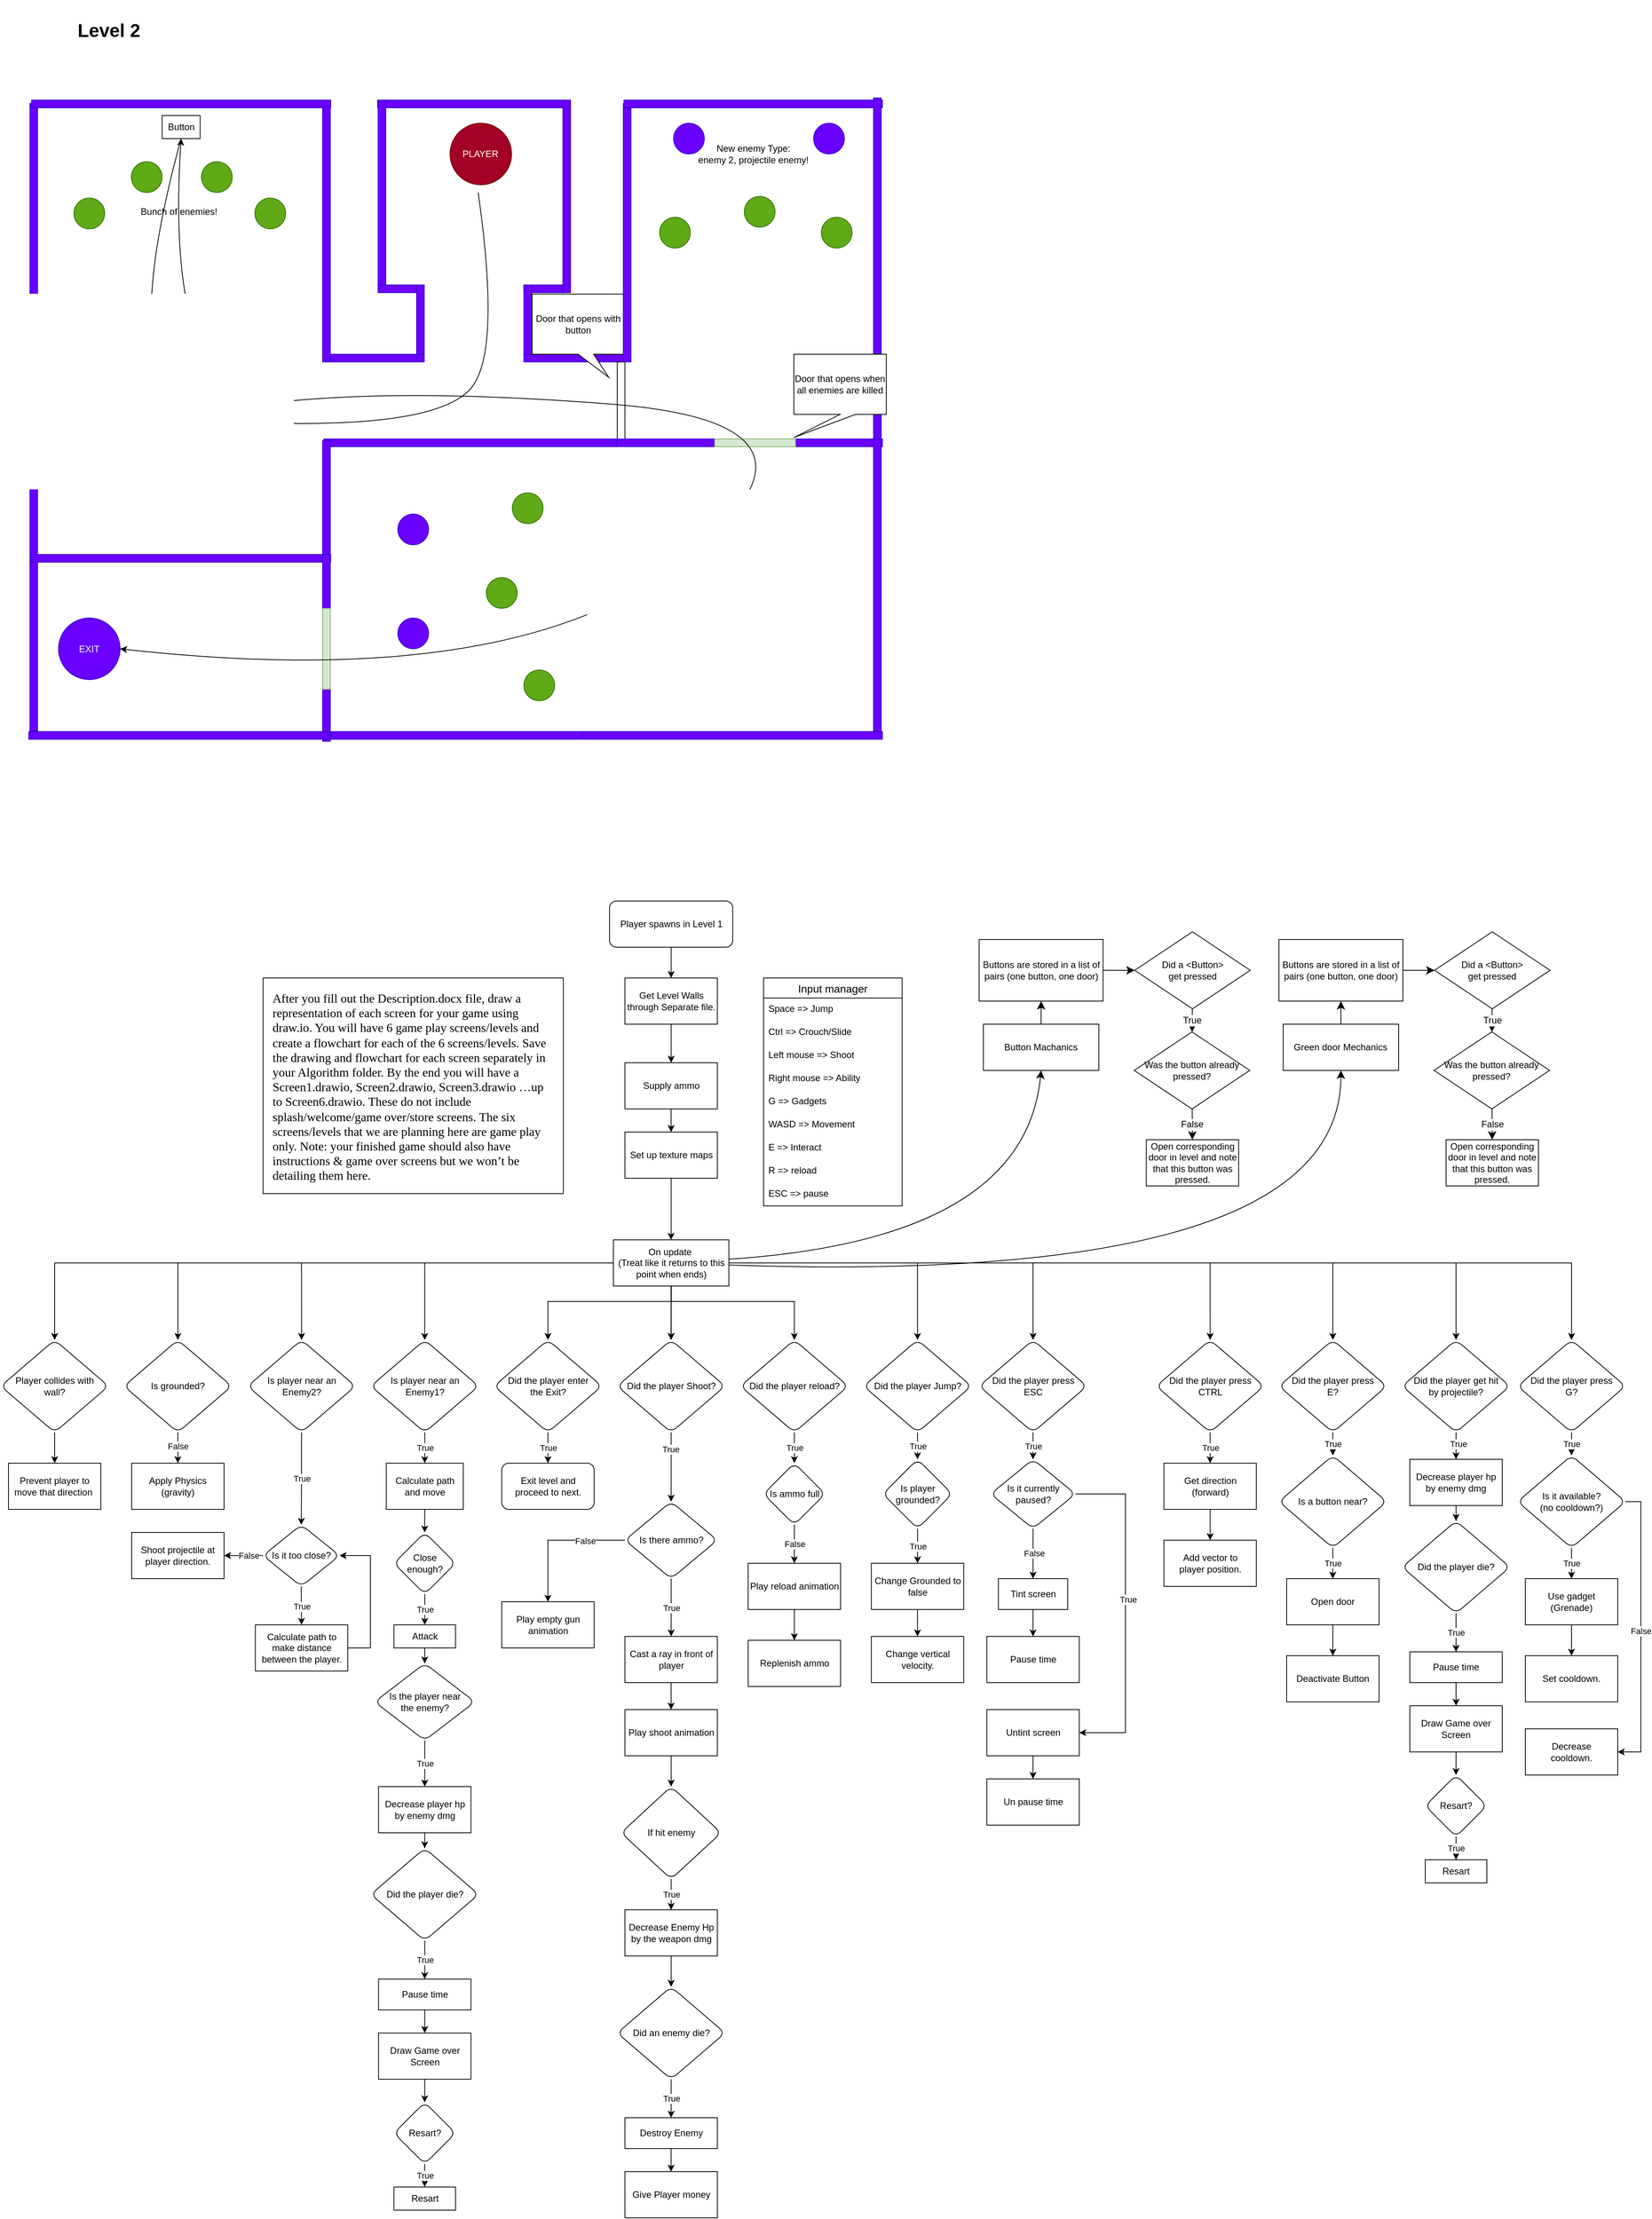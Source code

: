 <mxfile version="26.2.14">
  <diagram name="Page-1" id="39j0aMAwN46x6k9twVRf">
    <mxGraphModel dx="2834" dy="1616" grid="1" gridSize="10" guides="1" tooltips="1" connect="1" arrows="1" fold="1" page="1" pageScale="1" pageWidth="1200" pageHeight="2400" math="0" shadow="0">
      <root>
        <mxCell id="0" />
        <mxCell id="1" parent="0" />
        <mxCell id="3_nQXl5tRWnEGOc4Bg58-10" value="" style="edgeStyle=orthogonalEdgeStyle;rounded=0;orthogonalLoop=1;jettySize=auto;html=1;" parent="1" source="3_nQXl5tRWnEGOc4Bg58-11" target="3_nQXl5tRWnEGOc4Bg58-95" edge="1">
          <mxGeometry relative="1" as="geometry" />
        </mxCell>
        <mxCell id="3_nQXl5tRWnEGOc4Bg58-11" value="Player spawns in Level 1" style="rounded=1;whiteSpace=wrap;html=1;" parent="1" vertex="1">
          <mxGeometry x="790.64" y="1190" width="160" height="60" as="geometry" />
        </mxCell>
        <mxCell id="3_nQXl5tRWnEGOc4Bg58-12" value="Input manager" style="swimlane;fontStyle=0;childLayout=stackLayout;horizontal=1;startSize=26;horizontalStack=0;resizeParent=1;resizeParentMax=0;resizeLast=0;collapsible=1;marginBottom=0;align=center;fontSize=14;" parent="1" vertex="1">
          <mxGeometry x="990.64" y="1290" width="180" height="296" as="geometry">
            <mxRectangle x="790" y="520" width="130" height="30" as="alternateBounds" />
          </mxGeometry>
        </mxCell>
        <mxCell id="3_nQXl5tRWnEGOc4Bg58-13" value="Space =&amp;gt; Jump" style="text;strokeColor=none;fillColor=none;spacingLeft=4;spacingRight=4;overflow=hidden;rotatable=0;points=[[0,0.5],[1,0.5]];portConstraint=eastwest;fontSize=12;whiteSpace=wrap;html=1;" parent="3_nQXl5tRWnEGOc4Bg58-12" vertex="1">
          <mxGeometry y="26" width="180" height="30" as="geometry" />
        </mxCell>
        <mxCell id="3_nQXl5tRWnEGOc4Bg58-14" value="Ctrl =&amp;gt; Crouch/Slide" style="text;strokeColor=none;fillColor=none;spacingLeft=4;spacingRight=4;overflow=hidden;rotatable=0;points=[[0,0.5],[1,0.5]];portConstraint=eastwest;fontSize=12;whiteSpace=wrap;html=1;" parent="3_nQXl5tRWnEGOc4Bg58-12" vertex="1">
          <mxGeometry y="56" width="180" height="30" as="geometry" />
        </mxCell>
        <mxCell id="3_nQXl5tRWnEGOc4Bg58-15" value="Left mouse =&amp;gt; Shoot" style="text;strokeColor=none;fillColor=none;spacingLeft=4;spacingRight=4;overflow=hidden;rotatable=0;points=[[0,0.5],[1,0.5]];portConstraint=eastwest;fontSize=12;whiteSpace=wrap;html=1;" parent="3_nQXl5tRWnEGOc4Bg58-12" vertex="1">
          <mxGeometry y="86" width="180" height="30" as="geometry" />
        </mxCell>
        <mxCell id="3_nQXl5tRWnEGOc4Bg58-16" value="Right mouse =&amp;gt; Ability" style="text;strokeColor=none;fillColor=none;spacingLeft=4;spacingRight=4;overflow=hidden;rotatable=0;points=[[0,0.5],[1,0.5]];portConstraint=eastwest;fontSize=12;whiteSpace=wrap;html=1;" parent="3_nQXl5tRWnEGOc4Bg58-12" vertex="1">
          <mxGeometry y="116" width="180" height="30" as="geometry" />
        </mxCell>
        <mxCell id="3_nQXl5tRWnEGOc4Bg58-267" value="G =&amp;gt; Gadgets" style="text;strokeColor=none;fillColor=none;spacingLeft=4;spacingRight=4;overflow=hidden;rotatable=0;points=[[0,0.5],[1,0.5]];portConstraint=eastwest;fontSize=12;whiteSpace=wrap;html=1;" parent="3_nQXl5tRWnEGOc4Bg58-12" vertex="1">
          <mxGeometry y="146" width="180" height="30" as="geometry" />
        </mxCell>
        <mxCell id="3_nQXl5tRWnEGOc4Bg58-17" value="WASD =&amp;gt; Movement" style="text;strokeColor=none;fillColor=none;spacingLeft=4;spacingRight=4;overflow=hidden;rotatable=0;points=[[0,0.5],[1,0.5]];portConstraint=eastwest;fontSize=12;whiteSpace=wrap;html=1;" parent="3_nQXl5tRWnEGOc4Bg58-12" vertex="1">
          <mxGeometry y="176" width="180" height="30" as="geometry" />
        </mxCell>
        <mxCell id="3_nQXl5tRWnEGOc4Bg58-18" value="E =&amp;gt; Interact" style="text;strokeColor=none;fillColor=none;spacingLeft=4;spacingRight=4;overflow=hidden;rotatable=0;points=[[0,0.5],[1,0.5]];portConstraint=eastwest;fontSize=12;whiteSpace=wrap;html=1;" parent="3_nQXl5tRWnEGOc4Bg58-12" vertex="1">
          <mxGeometry y="206" width="180" height="30" as="geometry" />
        </mxCell>
        <mxCell id="3_nQXl5tRWnEGOc4Bg58-19" value="R =&amp;gt; reload" style="text;strokeColor=none;fillColor=none;spacingLeft=4;spacingRight=4;overflow=hidden;rotatable=0;points=[[0,0.5],[1,0.5]];portConstraint=eastwest;fontSize=12;whiteSpace=wrap;html=1;" parent="3_nQXl5tRWnEGOc4Bg58-12" vertex="1">
          <mxGeometry y="236" width="180" height="30" as="geometry" />
        </mxCell>
        <mxCell id="3_nQXl5tRWnEGOc4Bg58-20" value="ESC =&amp;gt; pause" style="text;strokeColor=none;fillColor=none;spacingLeft=4;spacingRight=4;overflow=hidden;rotatable=0;points=[[0,0.5],[1,0.5]];portConstraint=eastwest;fontSize=12;whiteSpace=wrap;html=1;" parent="3_nQXl5tRWnEGOc4Bg58-12" vertex="1">
          <mxGeometry y="266" width="180" height="30" as="geometry" />
        </mxCell>
        <mxCell id="3_nQXl5tRWnEGOc4Bg58-21" value="" style="edgeStyle=orthogonalEdgeStyle;rounded=0;orthogonalLoop=1;jettySize=auto;html=1;" parent="1" source="3_nQXl5tRWnEGOc4Bg58-23" target="3_nQXl5tRWnEGOc4Bg58-79" edge="1">
          <mxGeometry relative="1" as="geometry" />
        </mxCell>
        <mxCell id="3_nQXl5tRWnEGOc4Bg58-22" value="True" style="edgeLabel;html=1;align=center;verticalAlign=middle;resizable=0;points=[];" parent="3_nQXl5tRWnEGOc4Bg58-21" vertex="1" connectable="0">
          <mxGeometry x="-0.511" y="-1" relative="1" as="geometry">
            <mxPoint as="offset" />
          </mxGeometry>
        </mxCell>
        <mxCell id="3_nQXl5tRWnEGOc4Bg58-23" value="Did the player Shoot?" style="rhombus;whiteSpace=wrap;html=1;rounded=1;" parent="1" vertex="1">
          <mxGeometry x="800.64" y="1760" width="140" height="120" as="geometry" />
        </mxCell>
        <mxCell id="3_nQXl5tRWnEGOc4Bg58-24" value="Apply Physics (gravity)" style="rounded=0;whiteSpace=wrap;html=1;" parent="1" vertex="1">
          <mxGeometry x="170" y="1920" width="120" height="60" as="geometry" />
        </mxCell>
        <mxCell id="3_nQXl5tRWnEGOc4Bg58-25" value="" style="edgeStyle=orthogonalEdgeStyle;rounded=0;orthogonalLoop=1;jettySize=auto;html=1;" parent="1" source="3_nQXl5tRWnEGOc4Bg58-34" target="3_nQXl5tRWnEGOc4Bg58-23" edge="1">
          <mxGeometry relative="1" as="geometry" />
        </mxCell>
        <mxCell id="3_nQXl5tRWnEGOc4Bg58-26" value="" style="edgeStyle=orthogonalEdgeStyle;rounded=0;orthogonalLoop=1;jettySize=auto;html=1;" parent="1" source="3_nQXl5tRWnEGOc4Bg58-34" target="3_nQXl5tRWnEGOc4Bg58-23" edge="1">
          <mxGeometry relative="1" as="geometry" />
        </mxCell>
        <mxCell id="3_nQXl5tRWnEGOc4Bg58-27" style="edgeStyle=orthogonalEdgeStyle;rounded=0;orthogonalLoop=1;jettySize=auto;html=1;entryX=0.5;entryY=0;entryDx=0;entryDy=0;" parent="1" source="3_nQXl5tRWnEGOc4Bg58-34" target="3_nQXl5tRWnEGOc4Bg58-46" edge="1">
          <mxGeometry relative="1" as="geometry">
            <Array as="points">
              <mxPoint x="870.64" y="1710" />
              <mxPoint x="710.64" y="1710" />
            </Array>
          </mxGeometry>
        </mxCell>
        <mxCell id="3_nQXl5tRWnEGOc4Bg58-28" style="edgeStyle=orthogonalEdgeStyle;rounded=0;orthogonalLoop=1;jettySize=auto;html=1;" parent="1" source="3_nQXl5tRWnEGOc4Bg58-34" target="3_nQXl5tRWnEGOc4Bg58-63" edge="1">
          <mxGeometry relative="1" as="geometry" />
        </mxCell>
        <mxCell id="3_nQXl5tRWnEGOc4Bg58-29" style="edgeStyle=orthogonalEdgeStyle;rounded=0;orthogonalLoop=1;jettySize=auto;html=1;" parent="1" source="3_nQXl5tRWnEGOc4Bg58-34" target="3_nQXl5tRWnEGOc4Bg58-71" edge="1">
          <mxGeometry relative="1" as="geometry">
            <Array as="points">
              <mxPoint x="870.64" y="1710" />
              <mxPoint x="1030.64" y="1710" />
            </Array>
          </mxGeometry>
        </mxCell>
        <mxCell id="3_nQXl5tRWnEGOc4Bg58-30" style="edgeStyle=orthogonalEdgeStyle;rounded=0;orthogonalLoop=1;jettySize=auto;html=1;" parent="1" source="3_nQXl5tRWnEGOc4Bg58-34" target="3_nQXl5tRWnEGOc4Bg58-82" edge="1">
          <mxGeometry relative="1" as="geometry" />
        </mxCell>
        <mxCell id="3_nQXl5tRWnEGOc4Bg58-31" style="edgeStyle=orthogonalEdgeStyle;rounded=0;orthogonalLoop=1;jettySize=auto;html=1;" parent="1" source="3_nQXl5tRWnEGOc4Bg58-34" target="3_nQXl5tRWnEGOc4Bg58-93" edge="1">
          <mxGeometry relative="1" as="geometry" />
        </mxCell>
        <mxCell id="3_nQXl5tRWnEGOc4Bg58-32" style="edgeStyle=orthogonalEdgeStyle;rounded=0;orthogonalLoop=1;jettySize=auto;html=1;entryX=0.5;entryY=0;entryDx=0;entryDy=0;" parent="1" source="3_nQXl5tRWnEGOc4Bg58-34" target="3_nQXl5tRWnEGOc4Bg58-115" edge="1">
          <mxGeometry relative="1" as="geometry" />
        </mxCell>
        <mxCell id="3_nQXl5tRWnEGOc4Bg58-33" style="edgeStyle=orthogonalEdgeStyle;rounded=0;orthogonalLoop=1;jettySize=auto;html=1;entryX=0.5;entryY=0;entryDx=0;entryDy=0;" parent="1" source="3_nQXl5tRWnEGOc4Bg58-34" target="3_nQXl5tRWnEGOc4Bg58-101" edge="1">
          <mxGeometry relative="1" as="geometry" />
        </mxCell>
        <mxCell id="3_nQXl5tRWnEGOc4Bg58-223" style="edgeStyle=orthogonalEdgeStyle;rounded=0;orthogonalLoop=1;jettySize=auto;html=1;entryX=0.5;entryY=0;entryDx=0;entryDy=0;" parent="1" source="3_nQXl5tRWnEGOc4Bg58-34" target="3_nQXl5tRWnEGOc4Bg58-221" edge="1">
          <mxGeometry relative="1" as="geometry" />
        </mxCell>
        <mxCell id="3_nQXl5tRWnEGOc4Bg58-247" style="edgeStyle=orthogonalEdgeStyle;rounded=0;orthogonalLoop=1;jettySize=auto;html=1;entryX=0.5;entryY=0;entryDx=0;entryDy=0;" parent="1" source="3_nQXl5tRWnEGOc4Bg58-34" target="3_nQXl5tRWnEGOc4Bg58-231" edge="1">
          <mxGeometry relative="1" as="geometry" />
        </mxCell>
        <mxCell id="3_nQXl5tRWnEGOc4Bg58-256" style="edgeStyle=orthogonalEdgeStyle;rounded=0;orthogonalLoop=1;jettySize=auto;html=1;entryX=0.5;entryY=0;entryDx=0;entryDy=0;" parent="1" source="3_nQXl5tRWnEGOc4Bg58-34" target="3_nQXl5tRWnEGOc4Bg58-252" edge="1">
          <mxGeometry relative="1" as="geometry" />
        </mxCell>
        <mxCell id="3_nQXl5tRWnEGOc4Bg58-276" style="edgeStyle=orthogonalEdgeStyle;rounded=0;orthogonalLoop=1;jettySize=auto;html=1;entryX=0.5;entryY=0;entryDx=0;entryDy=0;" parent="1" source="3_nQXl5tRWnEGOc4Bg58-34" target="3_nQXl5tRWnEGOc4Bg58-275" edge="1">
          <mxGeometry relative="1" as="geometry" />
        </mxCell>
        <mxCell id="vhEG3kiSZnOUu8myDQIe-4" style="edgeStyle=orthogonalEdgeStyle;rounded=0;orthogonalLoop=1;jettySize=auto;html=1;entryX=0.5;entryY=0;entryDx=0;entryDy=0;" parent="1" source="3_nQXl5tRWnEGOc4Bg58-34" target="vhEG3kiSZnOUu8myDQIe-2" edge="1">
          <mxGeometry relative="1" as="geometry" />
        </mxCell>
        <mxCell id="929An35CtNsn8mJ7KxwY-10" style="edgeStyle=none;curved=1;rounded=0;orthogonalLoop=1;jettySize=auto;html=1;entryX=0.5;entryY=1;entryDx=0;entryDy=0;fontSize=12;startSize=8;endSize=8;" edge="1" parent="1" source="3_nQXl5tRWnEGOc4Bg58-34" target="929An35CtNsn8mJ7KxwY-2">
          <mxGeometry relative="1" as="geometry">
            <Array as="points">
              <mxPoint x="1330" y="1630" />
            </Array>
          </mxGeometry>
        </mxCell>
        <mxCell id="929An35CtNsn8mJ7KxwY-20" style="edgeStyle=none;curved=1;rounded=0;orthogonalLoop=1;jettySize=auto;html=1;entryX=0.5;entryY=1;entryDx=0;entryDy=0;fontSize=12;startSize=8;endSize=8;" edge="1" parent="1" source="3_nQXl5tRWnEGOc4Bg58-34" target="929An35CtNsn8mJ7KxwY-12">
          <mxGeometry relative="1" as="geometry">
            <Array as="points">
              <mxPoint x="1740" y="1690" />
            </Array>
          </mxGeometry>
        </mxCell>
        <mxCell id="3_nQXl5tRWnEGOc4Bg58-34" value="On update&amp;nbsp;&lt;div&gt;(Treat like it returns to this point when ends)&lt;/div&gt;" style="rounded=0;whiteSpace=wrap;html=1;" parent="1" vertex="1">
          <mxGeometry x="795.64" y="1630" width="150" height="60" as="geometry" />
        </mxCell>
        <mxCell id="3_nQXl5tRWnEGOc4Bg58-35" value="" style="edgeStyle=orthogonalEdgeStyle;rounded=0;orthogonalLoop=1;jettySize=auto;html=1;" parent="1" source="3_nQXl5tRWnEGOc4Bg58-36" target="3_nQXl5tRWnEGOc4Bg58-90" edge="1">
          <mxGeometry relative="1" as="geometry" />
        </mxCell>
        <mxCell id="3_nQXl5tRWnEGOc4Bg58-36" value="Cast a ray in front of player" style="rounded=0;whiteSpace=wrap;html=1;" parent="1" vertex="1">
          <mxGeometry x="810.64" y="2145" width="120" height="60" as="geometry" />
        </mxCell>
        <mxCell id="3_nQXl5tRWnEGOc4Bg58-37" value="True" style="edgeStyle=orthogonalEdgeStyle;rounded=0;orthogonalLoop=1;jettySize=auto;html=1;" parent="1" source="3_nQXl5tRWnEGOc4Bg58-38" target="3_nQXl5tRWnEGOc4Bg58-40" edge="1">
          <mxGeometry relative="1" as="geometry" />
        </mxCell>
        <mxCell id="3_nQXl5tRWnEGOc4Bg58-38" value="If hit enemy" style="rhombus;whiteSpace=wrap;html=1;rounded=1;" parent="1" vertex="1">
          <mxGeometry x="805.64" y="2340" width="130" height="120" as="geometry" />
        </mxCell>
        <mxCell id="3_nQXl5tRWnEGOc4Bg58-39" value="" style="edgeStyle=orthogonalEdgeStyle;rounded=0;orthogonalLoop=1;jettySize=auto;html=1;" parent="1" source="3_nQXl5tRWnEGOc4Bg58-40" target="3_nQXl5tRWnEGOc4Bg58-49" edge="1">
          <mxGeometry relative="1" as="geometry" />
        </mxCell>
        <mxCell id="3_nQXl5tRWnEGOc4Bg58-40" value="Decrease Enemy Hp by the weapon dmg" style="whiteSpace=wrap;html=1;rounded=0;" parent="1" vertex="1">
          <mxGeometry x="810.64" y="2500" width="120" height="60" as="geometry" />
        </mxCell>
        <mxCell id="3_nQXl5tRWnEGOc4Bg58-41" value="True" style="edgeStyle=orthogonalEdgeStyle;rounded=0;orthogonalLoop=1;jettySize=auto;html=1;" parent="1" source="3_nQXl5tRWnEGOc4Bg58-42" target="3_nQXl5tRWnEGOc4Bg58-44" edge="1">
          <mxGeometry relative="1" as="geometry" />
        </mxCell>
        <mxCell id="3_nQXl5tRWnEGOc4Bg58-42" value="Is the player near the enemy?" style="rhombus;whiteSpace=wrap;html=1;rounded=1;spacing=10;" parent="1" vertex="1">
          <mxGeometry x="485.64" y="2180" width="130" height="100" as="geometry" />
        </mxCell>
        <mxCell id="3_nQXl5tRWnEGOc4Bg58-43" value="" style="edgeStyle=orthogonalEdgeStyle;rounded=0;orthogonalLoop=1;jettySize=auto;html=1;" parent="1" source="3_nQXl5tRWnEGOc4Bg58-44" target="3_nQXl5tRWnEGOc4Bg58-54" edge="1">
          <mxGeometry relative="1" as="geometry" />
        </mxCell>
        <mxCell id="3_nQXl5tRWnEGOc4Bg58-44" value="Decrease player hp by enemy dmg" style="rounded=0;whiteSpace=wrap;html=1;" parent="1" vertex="1">
          <mxGeometry x="490.64" y="2340" width="120" height="60" as="geometry" />
        </mxCell>
        <mxCell id="3_nQXl5tRWnEGOc4Bg58-45" value="True" style="edgeStyle=orthogonalEdgeStyle;rounded=0;orthogonalLoop=1;jettySize=auto;html=1;" parent="1" source="3_nQXl5tRWnEGOc4Bg58-46" target="3_nQXl5tRWnEGOc4Bg58-47" edge="1">
          <mxGeometry relative="1" as="geometry" />
        </mxCell>
        <mxCell id="3_nQXl5tRWnEGOc4Bg58-46" value="Did the player enter the Exit?" style="rhombus;whiteSpace=wrap;html=1;rounded=1;spacingLeft=10;spacingRight=10;" parent="1" vertex="1">
          <mxGeometry x="640.64" y="1760" width="140" height="120" as="geometry" />
        </mxCell>
        <mxCell id="3_nQXl5tRWnEGOc4Bg58-47" value="Exit level and proceed to next." style="whiteSpace=wrap;html=1;rounded=1;spacingLeft=10;spacingRight=10;" parent="1" vertex="1">
          <mxGeometry x="650.64" y="1920" width="120" height="60" as="geometry" />
        </mxCell>
        <mxCell id="3_nQXl5tRWnEGOc4Bg58-48" value="True" style="edgeStyle=orthogonalEdgeStyle;rounded=0;orthogonalLoop=1;jettySize=auto;html=1;" parent="1" source="3_nQXl5tRWnEGOc4Bg58-49" target="3_nQXl5tRWnEGOc4Bg58-51" edge="1">
          <mxGeometry relative="1" as="geometry" />
        </mxCell>
        <mxCell id="3_nQXl5tRWnEGOc4Bg58-49" value="Did an enemy die?" style="rhombus;whiteSpace=wrap;html=1;rounded=1;" parent="1" vertex="1">
          <mxGeometry x="800.64" y="2600" width="140" height="120" as="geometry" />
        </mxCell>
        <mxCell id="3_nQXl5tRWnEGOc4Bg58-50" value="" style="edgeStyle=orthogonalEdgeStyle;rounded=0;orthogonalLoop=1;jettySize=auto;html=1;" parent="1" source="3_nQXl5tRWnEGOc4Bg58-51" target="3_nQXl5tRWnEGOc4Bg58-52" edge="1">
          <mxGeometry relative="1" as="geometry" />
        </mxCell>
        <mxCell id="3_nQXl5tRWnEGOc4Bg58-51" value="Destroy Enemy" style="whiteSpace=wrap;html=1;rounded=0;" parent="1" vertex="1">
          <mxGeometry x="810.64" y="2770" width="120" height="40" as="geometry" />
        </mxCell>
        <mxCell id="3_nQXl5tRWnEGOc4Bg58-52" value="Give Player money" style="whiteSpace=wrap;html=1;rounded=0;" parent="1" vertex="1">
          <mxGeometry x="810.64" y="2840" width="120" height="60" as="geometry" />
        </mxCell>
        <mxCell id="3_nQXl5tRWnEGOc4Bg58-53" value="True" style="edgeStyle=orthogonalEdgeStyle;rounded=0;orthogonalLoop=1;jettySize=auto;html=1;" parent="1" source="3_nQXl5tRWnEGOc4Bg58-54" target="3_nQXl5tRWnEGOc4Bg58-56" edge="1">
          <mxGeometry relative="1" as="geometry" />
        </mxCell>
        <mxCell id="3_nQXl5tRWnEGOc4Bg58-54" value="Did the player die?" style="rhombus;whiteSpace=wrap;html=1;rounded=1;" parent="1" vertex="1">
          <mxGeometry x="480.64" y="2420" width="140" height="120" as="geometry" />
        </mxCell>
        <mxCell id="3_nQXl5tRWnEGOc4Bg58-55" value="" style="edgeStyle=orthogonalEdgeStyle;rounded=0;orthogonalLoop=1;jettySize=auto;html=1;" parent="1" source="3_nQXl5tRWnEGOc4Bg58-56" target="3_nQXl5tRWnEGOc4Bg58-58" edge="1">
          <mxGeometry relative="1" as="geometry" />
        </mxCell>
        <mxCell id="3_nQXl5tRWnEGOc4Bg58-56" value="Pause time" style="whiteSpace=wrap;html=1;rounded=0;" parent="1" vertex="1">
          <mxGeometry x="490.64" y="2590" width="120" height="40" as="geometry" />
        </mxCell>
        <mxCell id="3_nQXl5tRWnEGOc4Bg58-57" value="" style="edgeStyle=orthogonalEdgeStyle;rounded=0;orthogonalLoop=1;jettySize=auto;html=1;" parent="1" source="3_nQXl5tRWnEGOc4Bg58-58" target="3_nQXl5tRWnEGOc4Bg58-60" edge="1">
          <mxGeometry relative="1" as="geometry" />
        </mxCell>
        <mxCell id="3_nQXl5tRWnEGOc4Bg58-58" value="Draw Game over Screen" style="whiteSpace=wrap;html=1;rounded=0;" parent="1" vertex="1">
          <mxGeometry x="490.64" y="2660" width="120" height="60" as="geometry" />
        </mxCell>
        <mxCell id="3_nQXl5tRWnEGOc4Bg58-59" value="True" style="edgeStyle=orthogonalEdgeStyle;rounded=0;orthogonalLoop=1;jettySize=auto;html=1;" parent="1" source="3_nQXl5tRWnEGOc4Bg58-60" target="3_nQXl5tRWnEGOc4Bg58-61" edge="1">
          <mxGeometry relative="1" as="geometry" />
        </mxCell>
        <mxCell id="3_nQXl5tRWnEGOc4Bg58-60" value="Resart?" style="rhombus;whiteSpace=wrap;html=1;rounded=1;" parent="1" vertex="1">
          <mxGeometry x="510.64" y="2750" width="80" height="80" as="geometry" />
        </mxCell>
        <mxCell id="3_nQXl5tRWnEGOc4Bg58-61" value="Resart" style="whiteSpace=wrap;html=1;rounded=0;" parent="1" vertex="1">
          <mxGeometry x="510.64" y="2860" width="80" height="30" as="geometry" />
        </mxCell>
        <mxCell id="3_nQXl5tRWnEGOc4Bg58-62" value="True" style="edgeStyle=orthogonalEdgeStyle;rounded=0;orthogonalLoop=1;jettySize=auto;html=1;" parent="1" source="3_nQXl5tRWnEGOc4Bg58-63" target="3_nQXl5tRWnEGOc4Bg58-65" edge="1">
          <mxGeometry relative="1" as="geometry" />
        </mxCell>
        <mxCell id="3_nQXl5tRWnEGOc4Bg58-63" value="Is player near an Enemy1?" style="rhombus;whiteSpace=wrap;html=1;rounded=1;spacingLeft=10;spacingRight=10;" parent="1" vertex="1">
          <mxGeometry x="480.64" y="1760" width="140" height="120" as="geometry" />
        </mxCell>
        <mxCell id="3_nQXl5tRWnEGOc4Bg58-64" value="" style="edgeStyle=orthogonalEdgeStyle;rounded=0;orthogonalLoop=1;jettySize=auto;html=1;" parent="1" source="3_nQXl5tRWnEGOc4Bg58-65" target="3_nQXl5tRWnEGOc4Bg58-67" edge="1">
          <mxGeometry relative="1" as="geometry" />
        </mxCell>
        <mxCell id="3_nQXl5tRWnEGOc4Bg58-65" value="Calculate path and move" style="whiteSpace=wrap;html=1;rounded=0;" parent="1" vertex="1">
          <mxGeometry x="500.64" y="1920" width="100" height="60" as="geometry" />
        </mxCell>
        <mxCell id="3_nQXl5tRWnEGOc4Bg58-66" value="True" style="edgeStyle=orthogonalEdgeStyle;rounded=0;orthogonalLoop=1;jettySize=auto;html=1;" parent="1" source="3_nQXl5tRWnEGOc4Bg58-67" target="3_nQXl5tRWnEGOc4Bg58-69" edge="1">
          <mxGeometry relative="1" as="geometry" />
        </mxCell>
        <mxCell id="3_nQXl5tRWnEGOc4Bg58-67" value="Close enough?" style="rhombus;whiteSpace=wrap;html=1;rounded=1;" parent="1" vertex="1">
          <mxGeometry x="510.64" y="2010" width="80" height="80" as="geometry" />
        </mxCell>
        <mxCell id="3_nQXl5tRWnEGOc4Bg58-68" value="" style="edgeStyle=orthogonalEdgeStyle;rounded=0;orthogonalLoop=1;jettySize=auto;html=1;" parent="1" source="3_nQXl5tRWnEGOc4Bg58-69" target="3_nQXl5tRWnEGOc4Bg58-42" edge="1">
          <mxGeometry relative="1" as="geometry" />
        </mxCell>
        <mxCell id="3_nQXl5tRWnEGOc4Bg58-69" value="Attack" style="whiteSpace=wrap;html=1;rounded=0;" parent="1" vertex="1">
          <mxGeometry x="510.64" y="2130" width="80" height="30" as="geometry" />
        </mxCell>
        <mxCell id="3_nQXl5tRWnEGOc4Bg58-70" value="True" style="edgeStyle=orthogonalEdgeStyle;rounded=0;orthogonalLoop=1;jettySize=auto;html=1;" parent="1" source="3_nQXl5tRWnEGOc4Bg58-71" target="3_nQXl5tRWnEGOc4Bg58-73" edge="1">
          <mxGeometry relative="1" as="geometry" />
        </mxCell>
        <mxCell id="3_nQXl5tRWnEGOc4Bg58-71" value="Did the player reload?" style="rhombus;whiteSpace=wrap;html=1;rounded=1;" parent="1" vertex="1">
          <mxGeometry x="960.64" y="1760" width="140" height="120" as="geometry" />
        </mxCell>
        <mxCell id="3_nQXl5tRWnEGOc4Bg58-72" value="False" style="edgeStyle=orthogonalEdgeStyle;rounded=0;orthogonalLoop=1;jettySize=auto;html=1;" parent="1" source="3_nQXl5tRWnEGOc4Bg58-73" target="3_nQXl5tRWnEGOc4Bg58-75" edge="1">
          <mxGeometry relative="1" as="geometry" />
        </mxCell>
        <mxCell id="3_nQXl5tRWnEGOc4Bg58-73" value="Is ammo full" style="rhombus;whiteSpace=wrap;html=1;rounded=1;" parent="1" vertex="1">
          <mxGeometry x="990.64" y="1920" width="80" height="80" as="geometry" />
        </mxCell>
        <mxCell id="3_nQXl5tRWnEGOc4Bg58-74" value="" style="edgeStyle=orthogonalEdgeStyle;rounded=0;orthogonalLoop=1;jettySize=auto;html=1;" parent="1" source="3_nQXl5tRWnEGOc4Bg58-75" target="3_nQXl5tRWnEGOc4Bg58-80" edge="1">
          <mxGeometry relative="1" as="geometry" />
        </mxCell>
        <mxCell id="3_nQXl5tRWnEGOc4Bg58-75" value="Play reload animation" style="whiteSpace=wrap;html=1;rounded=0;" parent="1" vertex="1">
          <mxGeometry x="970.64" y="2050" width="120" height="60" as="geometry" />
        </mxCell>
        <mxCell id="3_nQXl5tRWnEGOc4Bg58-76" value="True" style="edgeStyle=orthogonalEdgeStyle;rounded=0;orthogonalLoop=1;jettySize=auto;html=1;" parent="1" source="3_nQXl5tRWnEGOc4Bg58-79" target="3_nQXl5tRWnEGOc4Bg58-36" edge="1">
          <mxGeometry relative="1" as="geometry" />
        </mxCell>
        <mxCell id="3_nQXl5tRWnEGOc4Bg58-77" value="" style="edgeStyle=orthogonalEdgeStyle;rounded=0;orthogonalLoop=1;jettySize=auto;html=1;" parent="1" source="3_nQXl5tRWnEGOc4Bg58-79" target="3_nQXl5tRWnEGOc4Bg58-88" edge="1">
          <mxGeometry relative="1" as="geometry" />
        </mxCell>
        <mxCell id="3_nQXl5tRWnEGOc4Bg58-78" value="False" style="edgeLabel;html=1;align=center;verticalAlign=middle;resizable=0;points=[];" parent="3_nQXl5tRWnEGOc4Bg58-77" vertex="1" connectable="0">
          <mxGeometry x="-0.43" y="1" relative="1" as="geometry">
            <mxPoint as="offset" />
          </mxGeometry>
        </mxCell>
        <mxCell id="3_nQXl5tRWnEGOc4Bg58-79" value="Is there ammo?" style="rhombus;whiteSpace=wrap;html=1;rounded=1;" parent="1" vertex="1">
          <mxGeometry x="810.64" y="1970" width="120" height="100" as="geometry" />
        </mxCell>
        <mxCell id="3_nQXl5tRWnEGOc4Bg58-80" value="Replenish ammo" style="whiteSpace=wrap;html=1;rounded=0;" parent="1" vertex="1">
          <mxGeometry x="970.64" y="2150" width="120" height="60" as="geometry" />
        </mxCell>
        <mxCell id="3_nQXl5tRWnEGOc4Bg58-81" value="True" style="edgeStyle=orthogonalEdgeStyle;rounded=0;orthogonalLoop=1;jettySize=auto;html=1;" parent="1" source="3_nQXl5tRWnEGOc4Bg58-82" target="3_nQXl5tRWnEGOc4Bg58-84" edge="1">
          <mxGeometry relative="1" as="geometry" />
        </mxCell>
        <mxCell id="3_nQXl5tRWnEGOc4Bg58-82" value="Did the player Jump?" style="rhombus;whiteSpace=wrap;html=1;rounded=1;" parent="1" vertex="1">
          <mxGeometry x="1120.64" y="1760" width="140" height="120" as="geometry" />
        </mxCell>
        <mxCell id="3_nQXl5tRWnEGOc4Bg58-83" value="True" style="edgeStyle=orthogonalEdgeStyle;rounded=0;orthogonalLoop=1;jettySize=auto;html=1;" parent="1" source="3_nQXl5tRWnEGOc4Bg58-84" target="3_nQXl5tRWnEGOc4Bg58-86" edge="1">
          <mxGeometry relative="1" as="geometry" />
        </mxCell>
        <mxCell id="3_nQXl5tRWnEGOc4Bg58-84" value="Is player grounded?" style="rhombus;whiteSpace=wrap;html=1;rounded=1;" parent="1" vertex="1">
          <mxGeometry x="1145.64" y="1915" width="90" height="90" as="geometry" />
        </mxCell>
        <mxCell id="3_nQXl5tRWnEGOc4Bg58-85" value="" style="edgeStyle=orthogonalEdgeStyle;rounded=0;orthogonalLoop=1;jettySize=auto;html=1;" parent="1" source="3_nQXl5tRWnEGOc4Bg58-86" target="3_nQXl5tRWnEGOc4Bg58-87" edge="1">
          <mxGeometry relative="1" as="geometry" />
        </mxCell>
        <mxCell id="3_nQXl5tRWnEGOc4Bg58-86" value="Change Grounded to false" style="whiteSpace=wrap;html=1;rounded=0;" parent="1" vertex="1">
          <mxGeometry x="1130.64" y="2050" width="120" height="60" as="geometry" />
        </mxCell>
        <mxCell id="3_nQXl5tRWnEGOc4Bg58-87" value="Change vertical velocity." style="whiteSpace=wrap;html=1;rounded=0;" parent="1" vertex="1">
          <mxGeometry x="1130.64" y="2145" width="120" height="60" as="geometry" />
        </mxCell>
        <mxCell id="3_nQXl5tRWnEGOc4Bg58-88" value="Play empty gun animation" style="whiteSpace=wrap;html=1;rounded=0;" parent="1" vertex="1">
          <mxGeometry x="650.64" y="2100" width="120" height="60" as="geometry" />
        </mxCell>
        <mxCell id="3_nQXl5tRWnEGOc4Bg58-89" value="" style="edgeStyle=orthogonalEdgeStyle;rounded=0;orthogonalLoop=1;jettySize=auto;html=1;" parent="1" source="3_nQXl5tRWnEGOc4Bg58-90" target="3_nQXl5tRWnEGOc4Bg58-38" edge="1">
          <mxGeometry relative="1" as="geometry" />
        </mxCell>
        <mxCell id="3_nQXl5tRWnEGOc4Bg58-90" value="Play shoot animation" style="whiteSpace=wrap;html=1;rounded=0;" parent="1" vertex="1">
          <mxGeometry x="810.64" y="2240" width="120" height="60" as="geometry" />
        </mxCell>
        <mxCell id="3_nQXl5tRWnEGOc4Bg58-91" style="edgeStyle=orthogonalEdgeStyle;rounded=0;orthogonalLoop=1;jettySize=auto;html=1;" parent="1" source="3_nQXl5tRWnEGOc4Bg58-93" target="3_nQXl5tRWnEGOc4Bg58-24" edge="1">
          <mxGeometry relative="1" as="geometry" />
        </mxCell>
        <mxCell id="3_nQXl5tRWnEGOc4Bg58-92" value="False" style="edgeLabel;html=1;align=center;verticalAlign=middle;resizable=0;points=[];" parent="3_nQXl5tRWnEGOc4Bg58-91" vertex="1" connectable="0">
          <mxGeometry x="-0.102" relative="1" as="geometry">
            <mxPoint as="offset" />
          </mxGeometry>
        </mxCell>
        <mxCell id="3_nQXl5tRWnEGOc4Bg58-93" value="Is grounded?" style="rhombus;whiteSpace=wrap;html=1;rounded=1;" parent="1" vertex="1">
          <mxGeometry x="160" y="1760" width="140" height="120" as="geometry" />
        </mxCell>
        <mxCell id="3_nQXl5tRWnEGOc4Bg58-94" value="" style="edgeStyle=orthogonalEdgeStyle;rounded=0;orthogonalLoop=1;jettySize=auto;html=1;" parent="1" source="3_nQXl5tRWnEGOc4Bg58-95" target="3_nQXl5tRWnEGOc4Bg58-97" edge="1">
          <mxGeometry relative="1" as="geometry" />
        </mxCell>
        <mxCell id="3_nQXl5tRWnEGOc4Bg58-95" value="Get Level Walls through Separate file." style="rounded=0;whiteSpace=wrap;html=1;" parent="1" vertex="1">
          <mxGeometry x="810.64" y="1290" width="120" height="60" as="geometry" />
        </mxCell>
        <mxCell id="3_nQXl5tRWnEGOc4Bg58-96" value="" style="edgeStyle=orthogonalEdgeStyle;rounded=0;orthogonalLoop=1;jettySize=auto;html=1;" parent="1" source="3_nQXl5tRWnEGOc4Bg58-97" target="3_nQXl5tRWnEGOc4Bg58-99" edge="1">
          <mxGeometry relative="1" as="geometry" />
        </mxCell>
        <mxCell id="3_nQXl5tRWnEGOc4Bg58-97" value="Supply ammo" style="whiteSpace=wrap;html=1;rounded=0;" parent="1" vertex="1">
          <mxGeometry x="810.64" y="1400" width="120" height="60" as="geometry" />
        </mxCell>
        <mxCell id="3_nQXl5tRWnEGOc4Bg58-98" style="edgeStyle=orthogonalEdgeStyle;rounded=0;orthogonalLoop=1;jettySize=auto;html=1;entryX=0.5;entryY=0;entryDx=0;entryDy=0;" parent="1" source="3_nQXl5tRWnEGOc4Bg58-99" target="3_nQXl5tRWnEGOc4Bg58-34" edge="1">
          <mxGeometry relative="1" as="geometry" />
        </mxCell>
        <mxCell id="3_nQXl5tRWnEGOc4Bg58-99" value="Set up texture maps" style="whiteSpace=wrap;html=1;rounded=0;" parent="1" vertex="1">
          <mxGeometry x="810.64" y="1490" width="120" height="60" as="geometry" />
        </mxCell>
        <mxCell id="3_nQXl5tRWnEGOc4Bg58-100" value="True" style="edgeStyle=orthogonalEdgeStyle;rounded=0;orthogonalLoop=1;jettySize=auto;html=1;" parent="1" source="3_nQXl5tRWnEGOc4Bg58-101" target="3_nQXl5tRWnEGOc4Bg58-109" edge="1">
          <mxGeometry relative="1" as="geometry" />
        </mxCell>
        <mxCell id="3_nQXl5tRWnEGOc4Bg58-101" value="Did the player press ESC" style="rhombus;whiteSpace=wrap;html=1;rounded=1;spacingRight=10;spacingLeft=10;" parent="1" vertex="1">
          <mxGeometry x="1270.64" y="1760" width="140" height="120" as="geometry" />
        </mxCell>
        <mxCell id="3_nQXl5tRWnEGOc4Bg58-102" value="" style="edgeStyle=orthogonalEdgeStyle;rounded=0;orthogonalLoop=1;jettySize=auto;html=1;" parent="1" source="3_nQXl5tRWnEGOc4Bg58-103" target="3_nQXl5tRWnEGOc4Bg58-104" edge="1">
          <mxGeometry relative="1" as="geometry" />
        </mxCell>
        <mxCell id="3_nQXl5tRWnEGOc4Bg58-103" value="Tint screen" style="whiteSpace=wrap;html=1;rounded=0;spacingRight=10;spacingLeft=10;" parent="1" vertex="1">
          <mxGeometry x="1295.64" y="2070" width="90" height="40" as="geometry" />
        </mxCell>
        <mxCell id="3_nQXl5tRWnEGOc4Bg58-104" value="Pause time" style="whiteSpace=wrap;html=1;rounded=0;spacingRight=10;spacingLeft=10;" parent="1" vertex="1">
          <mxGeometry x="1280.64" y="2145" width="120" height="60" as="geometry" />
        </mxCell>
        <mxCell id="3_nQXl5tRWnEGOc4Bg58-105" value="" style="edgeStyle=orthogonalEdgeStyle;rounded=0;orthogonalLoop=1;jettySize=auto;html=1;" parent="1" source="3_nQXl5tRWnEGOc4Bg58-109" target="3_nQXl5tRWnEGOc4Bg58-103" edge="1">
          <mxGeometry relative="1" as="geometry" />
        </mxCell>
        <mxCell id="3_nQXl5tRWnEGOc4Bg58-106" value="False" style="edgeLabel;html=1;align=center;verticalAlign=middle;resizable=0;points=[];" parent="3_nQXl5tRWnEGOc4Bg58-105" vertex="1" connectable="0">
          <mxGeometry x="-0.013" y="1" relative="1" as="geometry">
            <mxPoint as="offset" />
          </mxGeometry>
        </mxCell>
        <mxCell id="3_nQXl5tRWnEGOc4Bg58-107" value="" style="edgeStyle=orthogonalEdgeStyle;rounded=0;orthogonalLoop=1;jettySize=auto;html=1;" parent="1" source="3_nQXl5tRWnEGOc4Bg58-109" target="3_nQXl5tRWnEGOc4Bg58-111" edge="1">
          <mxGeometry relative="1" as="geometry">
            <Array as="points">
              <mxPoint x="1460.64" y="1960" />
              <mxPoint x="1460.64" y="2270" />
            </Array>
          </mxGeometry>
        </mxCell>
        <mxCell id="3_nQXl5tRWnEGOc4Bg58-108" value="True" style="edgeLabel;html=1;align=center;verticalAlign=middle;resizable=0;points=[];" parent="3_nQXl5tRWnEGOc4Bg58-107" vertex="1" connectable="0">
          <mxGeometry x="-0.074" y="3" relative="1" as="geometry">
            <mxPoint as="offset" />
          </mxGeometry>
        </mxCell>
        <mxCell id="3_nQXl5tRWnEGOc4Bg58-109" value="Is it currently paused?" style="rhombus;whiteSpace=wrap;html=1;rounded=1;spacingRight=10;spacingLeft=10;" parent="1" vertex="1">
          <mxGeometry x="1285.64" y="1915" width="110" height="90" as="geometry" />
        </mxCell>
        <mxCell id="3_nQXl5tRWnEGOc4Bg58-110" value="" style="edgeStyle=orthogonalEdgeStyle;rounded=0;orthogonalLoop=1;jettySize=auto;html=1;" parent="1" source="3_nQXl5tRWnEGOc4Bg58-111" target="3_nQXl5tRWnEGOc4Bg58-112" edge="1">
          <mxGeometry relative="1" as="geometry" />
        </mxCell>
        <mxCell id="3_nQXl5tRWnEGOc4Bg58-111" value="Untint screen" style="whiteSpace=wrap;html=1;rounded=0;spacingRight=10;spacingLeft=10;" parent="1" vertex="1">
          <mxGeometry x="1280.64" y="2240" width="120" height="60" as="geometry" />
        </mxCell>
        <mxCell id="3_nQXl5tRWnEGOc4Bg58-112" value="Un pause time" style="whiteSpace=wrap;html=1;rounded=0;spacingRight=10;spacingLeft=10;" parent="1" vertex="1">
          <mxGeometry x="1280.64" y="2330" width="120" height="60" as="geometry" />
        </mxCell>
        <mxCell id="3_nQXl5tRWnEGOc4Bg58-113" value="&lt;span style=&quot;color: rgb(0, 0, 0); font-family: &amp;quot;Times New Roman&amp;quot;; font-size: medium;&quot;&gt;After you fill out the Description.docx file, draw a representation of each screen for your game using draw.io. You will have 6 game play screens/levels and create a flowchart for each of the 6 screens/levels. Save the drawing and flowchart for each screen separately in your Algorithm folder. By the end you will have a Screen1.drawio, Screen2.drawio, Screen3.drawio …up to Screen6.drawio. These do not include splash/welcome/game over/store screens. The six screens/levels that we are planning here are game play only. Note: your finished game should also have instructions &amp;amp; game over screens but we won’t be detailing them here.&lt;/span&gt;" style="rounded=0;whiteSpace=wrap;html=1;align=left;verticalAlign=top;spacingBottom=10;spacingLeft=10;spacingRight=10;spacingTop=10;" parent="1" vertex="1">
          <mxGeometry x="340.64" y="1290" width="390" height="280" as="geometry" />
        </mxCell>
        <mxCell id="3_nQXl5tRWnEGOc4Bg58-114" value="True" style="edgeStyle=orthogonalEdgeStyle;rounded=0;orthogonalLoop=1;jettySize=auto;html=1;" parent="1" source="3_nQXl5tRWnEGOc4Bg58-115" target="3_nQXl5tRWnEGOc4Bg58-117" edge="1">
          <mxGeometry relative="1" as="geometry" />
        </mxCell>
        <mxCell id="3_nQXl5tRWnEGOc4Bg58-115" value="Did the player press CTRL" style="rhombus;whiteSpace=wrap;html=1;rounded=1;spacingRight=10;spacingLeft=10;" parent="1" vertex="1">
          <mxGeometry x="1500.64" y="1760" width="140" height="120" as="geometry" />
        </mxCell>
        <mxCell id="3_nQXl5tRWnEGOc4Bg58-116" value="" style="edgeStyle=orthogonalEdgeStyle;rounded=0;orthogonalLoop=1;jettySize=auto;html=1;" parent="1" source="3_nQXl5tRWnEGOc4Bg58-117" target="3_nQXl5tRWnEGOc4Bg58-118" edge="1">
          <mxGeometry relative="1" as="geometry" />
        </mxCell>
        <mxCell id="3_nQXl5tRWnEGOc4Bg58-117" value="Get direction (forward)" style="whiteSpace=wrap;html=1;rounded=0;spacingRight=10;spacingLeft=10;" parent="1" vertex="1">
          <mxGeometry x="1510.64" y="1920" width="120" height="60" as="geometry" />
        </mxCell>
        <mxCell id="3_nQXl5tRWnEGOc4Bg58-118" value="Add vector to player position." style="whiteSpace=wrap;html=1;rounded=0;spacingRight=10;spacingLeft=10;" parent="1" vertex="1">
          <mxGeometry x="1510.64" y="2020" width="120" height="60" as="geometry" />
        </mxCell>
        <mxCell id="3_nQXl5tRWnEGOc4Bg58-149" value="Level 2" style="text;strokeColor=none;fillColor=none;html=1;fontSize=24;fontStyle=1;verticalAlign=middle;align=center;" parent="1" vertex="1">
          <mxGeometry x="50" y="20" width="180" height="80" as="geometry" />
        </mxCell>
        <mxCell id="3_nQXl5tRWnEGOc4Bg58-151" value="" style="rounded=0;whiteSpace=wrap;html=1;fillColor=#6a00ff;fontColor=#ffffff;strokeColor=#3700CC;" parent="1" vertex="1">
          <mxGeometry x="489.36" y="150" width="250" height="10" as="geometry" />
        </mxCell>
        <mxCell id="3_nQXl5tRWnEGOc4Bg58-152" value="" style="rounded=0;whiteSpace=wrap;html=1;fillColor=#6a00ff;fontColor=#ffffff;strokeColor=#3700CC;" parent="1" vertex="1">
          <mxGeometry x="679.36" y="390" width="60" height="10" as="geometry" />
        </mxCell>
        <mxCell id="3_nQXl5tRWnEGOc4Bg58-153" value="" style="rounded=0;whiteSpace=wrap;html=1;fillColor=#6a00ff;fontColor=#ffffff;strokeColor=#3700CC;rotation=90;" parent="1" vertex="1">
          <mxGeometry x="610" y="270" width="250" height="10" as="geometry" />
        </mxCell>
        <mxCell id="3_nQXl5tRWnEGOc4Bg58-154" value="" style="rounded=0;whiteSpace=wrap;html=1;fillColor=#6a00ff;fontColor=#ffffff;strokeColor=#3700CC;rotation=90;" parent="1" vertex="1">
          <mxGeometry x="370" y="270" width="250" height="10" as="geometry" />
        </mxCell>
        <mxCell id="3_nQXl5tRWnEGOc4Bg58-155" value="" style="rounded=0;whiteSpace=wrap;html=1;fillColor=#6a00ff;fontColor=#ffffff;strokeColor=#3700CC;" parent="1" vertex="1">
          <mxGeometry x="490" y="390" width="60" height="10" as="geometry" />
        </mxCell>
        <mxCell id="3_nQXl5tRWnEGOc4Bg58-156" value="" style="rounded=0;whiteSpace=wrap;html=1;fillColor=#6a00ff;fontColor=#ffffff;strokeColor=#3700CC;rotation=90;" parent="1" vertex="1">
          <mxGeometry x="495.32" y="434.68" width="99.36" height="10" as="geometry" />
        </mxCell>
        <mxCell id="3_nQXl5tRWnEGOc4Bg58-157" value="" style="rounded=0;whiteSpace=wrap;html=1;fillColor=#6a00ff;fontColor=#ffffff;strokeColor=#3700CC;rotation=90;" parent="1" vertex="1">
          <mxGeometry x="638.11" y="431.25" width="92.5" height="10" as="geometry" />
        </mxCell>
        <mxCell id="3_nQXl5tRWnEGOc4Bg58-158" value="" style="rounded=0;whiteSpace=wrap;html=1;fillColor=#6a00ff;fontColor=#ffffff;strokeColor=#3700CC;rotation=0;" parent="1" vertex="1">
          <mxGeometry x="419.36" y="480" width="130.64" height="10" as="geometry" />
        </mxCell>
        <mxCell id="3_nQXl5tRWnEGOc4Bg58-162" value="" style="rounded=0;whiteSpace=wrap;html=1;fillColor=#6a00ff;fontColor=#ffffff;strokeColor=#3700CC;" parent="1" vertex="1">
          <mxGeometry x="419.36" y="590" width="390" height="10" as="geometry" />
        </mxCell>
        <mxCell id="3_nQXl5tRWnEGOc4Bg58-163" value="" style="rounded=0;whiteSpace=wrap;html=1;fillColor=#6a00ff;fontColor=#ffffff;strokeColor=#3700CC;rotation=0;" parent="1" vertex="1">
          <mxGeometry x="679.36" y="480" width="130.64" height="10" as="geometry" />
        </mxCell>
        <mxCell id="3_nQXl5tRWnEGOc4Bg58-164" value="" style="rounded=0;whiteSpace=wrap;html=1;fillColor=#6a00ff;fontColor=#ffffff;strokeColor=#3700CC;rotation=90;" parent="1" vertex="1">
          <mxGeometry x="255.16" y="317.18" width="335.64" height="10" as="geometry" />
        </mxCell>
        <mxCell id="3_nQXl5tRWnEGOc4Bg58-165" value="" style="rounded=0;whiteSpace=wrap;html=1;fillColor=#6a00ff;fontColor=#ffffff;strokeColor=#3700CC;rotation=90;" parent="1" vertex="1">
          <mxGeometry x="-364.52" y="556.7" width="814.68" height="10" as="geometry" />
        </mxCell>
        <mxCell id="3_nQXl5tRWnEGOc4Bg58-166" value="" style="rounded=0;whiteSpace=wrap;html=1;fillColor=#6a00ff;fontColor=#ffffff;strokeColor=#3700CC;rotation=0;" parent="1" vertex="1">
          <mxGeometry x="40" y="150" width="388.46" height="10" as="geometry" />
        </mxCell>
        <mxCell id="3_nQXl5tRWnEGOc4Bg58-167" value="" style="rounded=0;whiteSpace=wrap;html=1;fillColor=#6a00ff;fontColor=#ffffff;strokeColor=#3700CC;rotation=0;" parent="1" vertex="1">
          <mxGeometry x="40" y="740" width="388.46" height="10" as="geometry" />
        </mxCell>
        <mxCell id="3_nQXl5tRWnEGOc4Bg58-168" value="" style="rounded=0;whiteSpace=wrap;html=1;fillColor=#6a00ff;fontColor=#ffffff;strokeColor=#3700CC;rotation=90;" parent="1" vertex="1">
          <mxGeometry x="347.66" y="662.5" width="150.64" height="10" as="geometry" />
        </mxCell>
        <mxCell id="3_nQXl5tRWnEGOc4Bg58-172" value="Button" style="rounded=0;whiteSpace=wrap;html=1;fillColor=light-dark(#FFFFFF,#FF4300);" parent="1" vertex="1">
          <mxGeometry x="209.55" y="170" width="49.36" height="30" as="geometry" />
        </mxCell>
        <mxCell id="3_nQXl5tRWnEGOc4Bg58-174" value="" style="ellipse;whiteSpace=wrap;html=1;aspect=fixed;fillColor=#60a917;fontColor=#ffffff;strokeColor=#2D7600;" parent="1" vertex="1">
          <mxGeometry x="330" y="277.18" width="40" height="40" as="geometry" />
        </mxCell>
        <mxCell id="3_nQXl5tRWnEGOc4Bg58-175" value="" style="ellipse;whiteSpace=wrap;html=1;aspect=fixed;fillColor=#60a917;fontColor=#ffffff;strokeColor=#2D7600;" parent="1" vertex="1">
          <mxGeometry x="95" y="277.18" width="40" height="40" as="geometry" />
        </mxCell>
        <mxCell id="3_nQXl5tRWnEGOc4Bg58-176" value="" style="ellipse;whiteSpace=wrap;html=1;aspect=fixed;fillColor=#60a917;fontColor=#ffffff;strokeColor=#2D7600;" parent="1" vertex="1">
          <mxGeometry x="169.55" y="230" width="40" height="40" as="geometry" />
        </mxCell>
        <mxCell id="3_nQXl5tRWnEGOc4Bg58-177" value="" style="ellipse;whiteSpace=wrap;html=1;aspect=fixed;fillColor=#60a917;fontColor=#ffffff;strokeColor=#2D7600;" parent="1" vertex="1">
          <mxGeometry x="260.64" y="230" width="40" height="40" as="geometry" />
        </mxCell>
        <mxCell id="3_nQXl5tRWnEGOc4Bg58-178" value="&lt;div&gt;Bunch of enemies!&lt;/div&gt;" style="text;html=1;align=center;verticalAlign=middle;resizable=0;points=[];autosize=1;strokeColor=none;fillColor=none;" parent="1" vertex="1">
          <mxGeometry x="170.64" y="280" width="120" height="30" as="geometry" />
        </mxCell>
        <mxCell id="3_nQXl5tRWnEGOc4Bg58-179" value="" style="rounded=0;whiteSpace=wrap;html=1;fillColor=light-dark(#FFFFFF,#FF1807);" parent="1" vertex="1">
          <mxGeometry x="800.64" y="490" width="10" height="100" as="geometry" />
        </mxCell>
        <mxCell id="3_nQXl5tRWnEGOc4Bg58-180" value="&lt;div&gt;Door that opens with button&lt;/div&gt;" style="shape=callout;whiteSpace=wrap;html=1;perimeter=calloutPerimeter;position2=0.83;" parent="1" vertex="1">
          <mxGeometry x="690" y="401.86" width="120" height="108.14" as="geometry" />
        </mxCell>
        <mxCell id="3_nQXl5tRWnEGOc4Bg58-182" value="" style="rounded=0;whiteSpace=wrap;html=1;fillColor=#6a00ff;fontColor=#ffffff;strokeColor=#3700CC;rotation=90;" parent="1" vertex="1">
          <mxGeometry x="645.64" y="317.18" width="335.64" height="10" as="geometry" />
        </mxCell>
        <mxCell id="3_nQXl5tRWnEGOc4Bg58-183" value="" style="rounded=0;whiteSpace=wrap;html=1;fillColor=#6a00ff;fontColor=#ffffff;strokeColor=#3700CC;rotation=0;" parent="1" vertex="1">
          <mxGeometry x="800" y="590" width="130" height="10" as="geometry" />
        </mxCell>
        <mxCell id="3_nQXl5tRWnEGOc4Bg58-184" value="" style="rounded=0;whiteSpace=wrap;html=1;fillColor=#6a00ff;fontColor=#ffffff;strokeColor=#3700CC;rotation=0;" parent="1" vertex="1">
          <mxGeometry x="809.36" y="150" width="335.64" height="10" as="geometry" />
        </mxCell>
        <mxCell id="3_nQXl5tRWnEGOc4Bg58-185" value="" style="rounded=0;whiteSpace=wrap;html=1;fillColor=#6a00ff;fontColor=#ffffff;strokeColor=#3700CC;rotation=90;" parent="1" vertex="1">
          <mxGeometry x="913.78" y="366.86" width="449.36" height="10" as="geometry" />
        </mxCell>
        <mxCell id="3_nQXl5tRWnEGOc4Bg58-186" value="" style="rounded=0;whiteSpace=wrap;html=1;fillColor=#6a00ff;fontColor=#ffffff;strokeColor=#3700CC;rotation=0;" parent="1" vertex="1">
          <mxGeometry x="1030" y="590" width="115" height="10" as="geometry" />
        </mxCell>
        <mxCell id="3_nQXl5tRWnEGOc4Bg58-187" value="" style="rounded=0;whiteSpace=wrap;html=1;fillColor=#d5e8d4;rotation=90;strokeColor=#82b366;" parent="1" vertex="1">
          <mxGeometry x="974.68" y="542.5" width="10" height="105" as="geometry" />
        </mxCell>
        <mxCell id="3_nQXl5tRWnEGOc4Bg58-188" value="&lt;div&gt;Door that opens when all enemies are killed&lt;/div&gt;" style="shape=callout;whiteSpace=wrap;html=1;perimeter=calloutPerimeter;position2=0;" parent="1" vertex="1">
          <mxGeometry x="1030" y="480" width="120" height="108.14" as="geometry" />
        </mxCell>
        <mxCell id="3_nQXl5tRWnEGOc4Bg58-189" value="" style="ellipse;whiteSpace=wrap;html=1;aspect=fixed;fillColor=#60a917;fontColor=#ffffff;strokeColor=#2D7600;" parent="1" vertex="1">
          <mxGeometry x="855.64" y="302.18" width="40" height="40" as="geometry" />
        </mxCell>
        <mxCell id="3_nQXl5tRWnEGOc4Bg58-190" value="" style="ellipse;whiteSpace=wrap;html=1;aspect=fixed;fillColor=#60a917;fontColor=#ffffff;strokeColor=#2D7600;" parent="1" vertex="1">
          <mxGeometry x="1065.64" y="302.18" width="40" height="40" as="geometry" />
        </mxCell>
        <mxCell id="3_nQXl5tRWnEGOc4Bg58-192" value="" style="ellipse;whiteSpace=wrap;html=1;aspect=fixed;fillColor=#60a917;fontColor=#ffffff;strokeColor=#2D7600;" parent="1" vertex="1">
          <mxGeometry x="965.64" y="275" width="40" height="40" as="geometry" />
        </mxCell>
        <mxCell id="3_nQXl5tRWnEGOc4Bg58-193" value="" style="ellipse;whiteSpace=wrap;html=1;aspect=fixed;fillColor=light-dark(#6A00FF,#FFF963);fontColor=#ffffff;strokeColor=light-dark(#3700CC,#FF1616);" parent="1" vertex="1">
          <mxGeometry x="1055.64" y="180" width="40" height="40" as="geometry" />
        </mxCell>
        <mxCell id="3_nQXl5tRWnEGOc4Bg58-194" value="" style="ellipse;whiteSpace=wrap;html=1;aspect=fixed;fillColor=light-dark(#6A00FF,#FFF963);fontColor=#ffffff;strokeColor=light-dark(#3700CC,#FF0F0F);" parent="1" vertex="1">
          <mxGeometry x="873.78" y="180" width="40" height="40" as="geometry" />
        </mxCell>
        <mxCell id="3_nQXl5tRWnEGOc4Bg58-195" value="New enemy Type:&lt;div&gt;enemy 2, projectile enemy!&lt;/div&gt;" style="text;html=1;align=center;verticalAlign=middle;resizable=0;points=[];autosize=1;strokeColor=none;fillColor=none;" parent="1" vertex="1">
          <mxGeometry x="892.18" y="200" width="170" height="40" as="geometry" />
        </mxCell>
        <mxCell id="3_nQXl5tRWnEGOc4Bg58-196" value="" style="rounded=0;whiteSpace=wrap;html=1;fillColor=#6a00ff;fontColor=#ffffff;strokeColor=#3700CC;rotation=-90;" parent="1" vertex="1">
          <mxGeometry x="943.46" y="780" width="390" height="10" as="geometry" />
        </mxCell>
        <mxCell id="3_nQXl5tRWnEGOc4Bg58-197" value="" style="rounded=0;whiteSpace=wrap;html=1;fillColor=#6a00ff;fontColor=#ffffff;strokeColor=#3700CC;rotation=0;" parent="1" vertex="1">
          <mxGeometry x="428.46" y="970" width="390" height="10" as="geometry" />
        </mxCell>
        <mxCell id="3_nQXl5tRWnEGOc4Bg58-198" value="" style="rounded=0;whiteSpace=wrap;html=1;fillColor=#6a00ff;fontColor=#ffffff;strokeColor=#3700CC;rotation=0;" parent="1" vertex="1">
          <mxGeometry x="755.0" y="970" width="390" height="10" as="geometry" />
        </mxCell>
        <mxCell id="3_nQXl5tRWnEGOc4Bg58-199" value="" style="rounded=0;whiteSpace=wrap;html=1;fillColor=#6a00ff;fontColor=#ffffff;strokeColor=#3700CC;rotation=90;" parent="1" vertex="1">
          <mxGeometry x="387.66" y="942.34" width="70.64" height="10" as="geometry" />
        </mxCell>
        <mxCell id="3_nQXl5tRWnEGOc4Bg58-200" value="" style="rounded=0;whiteSpace=wrap;html=1;fillColor=#6a00ff;fontColor=#ffffff;strokeColor=#3700CC;rotation=90;" parent="1" vertex="1">
          <mxGeometry x="387.66" y="770" width="70.64" height="10" as="geometry" />
        </mxCell>
        <mxCell id="3_nQXl5tRWnEGOc4Bg58-201" value="" style="rounded=0;whiteSpace=wrap;html=1;fillColor=#d5e8d4;rotation=-180;strokeColor=#82b366;" parent="1" vertex="1">
          <mxGeometry x="417.98" y="810" width="10" height="105" as="geometry" />
        </mxCell>
        <mxCell id="3_nQXl5tRWnEGOc4Bg58-202" value="" style="rounded=0;whiteSpace=wrap;html=1;fillColor=#6a00ff;fontColor=#ffffff;strokeColor=#3700CC;rotation=0;" parent="1" vertex="1">
          <mxGeometry x="36.41" y="970" width="388.46" height="10" as="geometry" />
        </mxCell>
        <mxCell id="3_nQXl5tRWnEGOc4Bg58-203" value="EXIT" style="ellipse;whiteSpace=wrap;html=1;aspect=fixed;fillColor=#6a00ff;fontColor=#ffffff;strokeColor=#3700CC;" parent="1" vertex="1">
          <mxGeometry x="75" y="822.5" width="80" height="80" as="geometry" />
        </mxCell>
        <mxCell id="3_nQXl5tRWnEGOc4Bg58-204" value="PLAYER" style="ellipse;whiteSpace=wrap;html=1;aspect=fixed;fillColor=#a20025;fontColor=#ffffff;strokeColor=#6F0000;" parent="1" vertex="1">
          <mxGeometry x="583.46" y="180" width="80" height="80" as="geometry" />
        </mxCell>
        <mxCell id="3_nQXl5tRWnEGOc4Bg58-205" value="" style="curved=1;endArrow=classic;html=1;rounded=0;entryX=0.5;entryY=1;entryDx=0;entryDy=0;" parent="1" target="3_nQXl5tRWnEGOc4Bg58-172" edge="1">
          <mxGeometry width="50" height="50" relative="1" as="geometry">
            <mxPoint x="620" y="270" as="sourcePoint" />
            <mxPoint x="200" y="540" as="targetPoint" />
            <Array as="points">
              <mxPoint x="650" y="480" />
              <mxPoint x="570" y="570" />
              <mxPoint x="210" y="570" />
            </Array>
          </mxGeometry>
        </mxCell>
        <mxCell id="3_nQXl5tRWnEGOc4Bg58-206" value="" style="curved=1;endArrow=classic;html=1;rounded=0;exitX=0.5;exitY=1;exitDx=0;exitDy=0;entryX=1;entryY=0.5;entryDx=0;entryDy=0;" parent="1" source="3_nQXl5tRWnEGOc4Bg58-172" target="3_nQXl5tRWnEGOc4Bg58-203" edge="1">
          <mxGeometry width="50" height="50" relative="1" as="geometry">
            <mxPoint x="210" y="540" as="sourcePoint" />
            <mxPoint x="950" y="730" as="targetPoint" />
            <Array as="points">
              <mxPoint x="130" y="580" />
              <mxPoint x="480" y="520" />
              <mxPoint x="1110" y="570" />
              <mxPoint x="670" y="920" />
            </Array>
          </mxGeometry>
        </mxCell>
        <mxCell id="3_nQXl5tRWnEGOc4Bg58-208" value="" style="ellipse;whiteSpace=wrap;html=1;aspect=fixed;fillColor=#60a917;fontColor=#ffffff;strokeColor=#2D7600;" parent="1" vertex="1">
          <mxGeometry x="679.36" y="890" width="40" height="40" as="geometry" />
        </mxCell>
        <mxCell id="3_nQXl5tRWnEGOc4Bg58-209" value="" style="ellipse;whiteSpace=wrap;html=1;aspect=fixed;fillColor=#60a917;fontColor=#ffffff;strokeColor=#2D7600;" parent="1" vertex="1">
          <mxGeometry x="630.64" y="770" width="40" height="40" as="geometry" />
        </mxCell>
        <mxCell id="3_nQXl5tRWnEGOc4Bg58-210" value="" style="ellipse;whiteSpace=wrap;html=1;aspect=fixed;fillColor=#60a917;fontColor=#ffffff;strokeColor=#2D7600;" parent="1" vertex="1">
          <mxGeometry x="664.36" y="660" width="40" height="40" as="geometry" />
        </mxCell>
        <mxCell id="3_nQXl5tRWnEGOc4Bg58-212" value="" style="ellipse;whiteSpace=wrap;html=1;aspect=fixed;fillColor=light-dark(#6A00FF,#FFF963);fontColor=#ffffff;strokeColor=light-dark(#3700CC,#FF0F0F);" parent="1" vertex="1">
          <mxGeometry x="515.64" y="687.5" width="40" height="40" as="geometry" />
        </mxCell>
        <mxCell id="3_nQXl5tRWnEGOc4Bg58-213" value="" style="ellipse;whiteSpace=wrap;html=1;aspect=fixed;fillColor=light-dark(#6A00FF,#FFF963);fontColor=#ffffff;strokeColor=light-dark(#3700CC,#FF0F0F);" parent="1" vertex="1">
          <mxGeometry x="515.64" y="822.5" width="40" height="40" as="geometry" />
        </mxCell>
        <mxCell id="3_nQXl5tRWnEGOc4Bg58-214" value="True" style="edgeStyle=orthogonalEdgeStyle;rounded=0;orthogonalLoop=1;jettySize=auto;html=1;" parent="1" source="3_nQXl5tRWnEGOc4Bg58-215" target="3_nQXl5tRWnEGOc4Bg58-217" edge="1">
          <mxGeometry relative="1" as="geometry" />
        </mxCell>
        <mxCell id="3_nQXl5tRWnEGOc4Bg58-215" value="Is a button near?" style="rhombus;whiteSpace=wrap;html=1;rounded=1;spacingRight=10;spacingLeft=10;" parent="1" vertex="1">
          <mxGeometry x="1660" y="1910" width="140" height="120" as="geometry" />
        </mxCell>
        <mxCell id="3_nQXl5tRWnEGOc4Bg58-216" value="" style="edgeStyle=orthogonalEdgeStyle;rounded=0;orthogonalLoop=1;jettySize=auto;html=1;" parent="1" source="3_nQXl5tRWnEGOc4Bg58-217" target="3_nQXl5tRWnEGOc4Bg58-218" edge="1">
          <mxGeometry relative="1" as="geometry" />
        </mxCell>
        <mxCell id="3_nQXl5tRWnEGOc4Bg58-217" value="Open door" style="whiteSpace=wrap;html=1;rounded=0;spacingRight=10;spacingLeft=10;" parent="1" vertex="1">
          <mxGeometry x="1670" y="2070" width="120" height="60" as="geometry" />
        </mxCell>
        <mxCell id="3_nQXl5tRWnEGOc4Bg58-218" value="Deactivate Button" style="whiteSpace=wrap;html=1;rounded=0;spacingRight=10;spacingLeft=10;" parent="1" vertex="1">
          <mxGeometry x="1670" y="2170" width="120" height="60" as="geometry" />
        </mxCell>
        <mxCell id="3_nQXl5tRWnEGOc4Bg58-222" value="True" style="edgeStyle=orthogonalEdgeStyle;rounded=0;orthogonalLoop=1;jettySize=auto;html=1;" parent="1" source="3_nQXl5tRWnEGOc4Bg58-221" target="3_nQXl5tRWnEGOc4Bg58-215" edge="1">
          <mxGeometry relative="1" as="geometry" />
        </mxCell>
        <mxCell id="3_nQXl5tRWnEGOc4Bg58-221" value="Did the player press E?" style="rhombus;whiteSpace=wrap;html=1;rounded=1;spacingRight=10;spacingLeft=10;" parent="1" vertex="1">
          <mxGeometry x="1660" y="1760" width="140" height="120" as="geometry" />
        </mxCell>
        <mxCell id="3_nQXl5tRWnEGOc4Bg58-245" style="edgeStyle=orthogonalEdgeStyle;rounded=0;orthogonalLoop=1;jettySize=auto;html=1;entryX=0.5;entryY=0;entryDx=0;entryDy=0;" parent="1" source="3_nQXl5tRWnEGOc4Bg58-231" target="3_nQXl5tRWnEGOc4Bg58-233" edge="1">
          <mxGeometry relative="1" as="geometry" />
        </mxCell>
        <mxCell id="3_nQXl5tRWnEGOc4Bg58-246" value="True" style="edgeLabel;html=1;align=center;verticalAlign=middle;resizable=0;points=[];" parent="3_nQXl5tRWnEGOc4Bg58-245" vertex="1" connectable="0">
          <mxGeometry x="0.102" y="3" relative="1" as="geometry">
            <mxPoint as="offset" />
          </mxGeometry>
        </mxCell>
        <mxCell id="3_nQXl5tRWnEGOc4Bg58-231" value="Did the player get hit by projectile?" style="rhombus;whiteSpace=wrap;html=1;rounded=1;spacingRight=10;spacingLeft=10;" parent="1" vertex="1">
          <mxGeometry x="1820" y="1760" width="140" height="120" as="geometry" />
        </mxCell>
        <mxCell id="3_nQXl5tRWnEGOc4Bg58-232" value="" style="edgeStyle=orthogonalEdgeStyle;rounded=0;orthogonalLoop=1;jettySize=auto;html=1;" parent="1" source="3_nQXl5tRWnEGOc4Bg58-233" target="3_nQXl5tRWnEGOc4Bg58-235" edge="1">
          <mxGeometry relative="1" as="geometry" />
        </mxCell>
        <mxCell id="3_nQXl5tRWnEGOc4Bg58-233" value="Decrease player hp by enemy dmg" style="rounded=0;whiteSpace=wrap;html=1;" parent="1" vertex="1">
          <mxGeometry x="1830" y="1915" width="120" height="60" as="geometry" />
        </mxCell>
        <mxCell id="3_nQXl5tRWnEGOc4Bg58-234" value="True" style="edgeStyle=orthogonalEdgeStyle;rounded=0;orthogonalLoop=1;jettySize=auto;html=1;" parent="1" source="3_nQXl5tRWnEGOc4Bg58-235" target="3_nQXl5tRWnEGOc4Bg58-237" edge="1">
          <mxGeometry relative="1" as="geometry" />
        </mxCell>
        <mxCell id="3_nQXl5tRWnEGOc4Bg58-235" value="Did the player die?" style="rhombus;whiteSpace=wrap;html=1;rounded=1;" parent="1" vertex="1">
          <mxGeometry x="1820" y="1995" width="140" height="120" as="geometry" />
        </mxCell>
        <mxCell id="3_nQXl5tRWnEGOc4Bg58-236" value="" style="edgeStyle=orthogonalEdgeStyle;rounded=0;orthogonalLoop=1;jettySize=auto;html=1;" parent="1" source="3_nQXl5tRWnEGOc4Bg58-237" target="3_nQXl5tRWnEGOc4Bg58-239" edge="1">
          <mxGeometry relative="1" as="geometry" />
        </mxCell>
        <mxCell id="3_nQXl5tRWnEGOc4Bg58-237" value="Pause time" style="whiteSpace=wrap;html=1;rounded=0;" parent="1" vertex="1">
          <mxGeometry x="1830" y="2165" width="120" height="40" as="geometry" />
        </mxCell>
        <mxCell id="3_nQXl5tRWnEGOc4Bg58-238" value="" style="edgeStyle=orthogonalEdgeStyle;rounded=0;orthogonalLoop=1;jettySize=auto;html=1;" parent="1" source="3_nQXl5tRWnEGOc4Bg58-239" target="3_nQXl5tRWnEGOc4Bg58-241" edge="1">
          <mxGeometry relative="1" as="geometry" />
        </mxCell>
        <mxCell id="3_nQXl5tRWnEGOc4Bg58-239" value="Draw Game over Screen" style="whiteSpace=wrap;html=1;rounded=0;" parent="1" vertex="1">
          <mxGeometry x="1830" y="2235" width="120" height="60" as="geometry" />
        </mxCell>
        <mxCell id="3_nQXl5tRWnEGOc4Bg58-240" value="True" style="edgeStyle=orthogonalEdgeStyle;rounded=0;orthogonalLoop=1;jettySize=auto;html=1;" parent="1" source="3_nQXl5tRWnEGOc4Bg58-241" target="3_nQXl5tRWnEGOc4Bg58-242" edge="1">
          <mxGeometry relative="1" as="geometry" />
        </mxCell>
        <mxCell id="3_nQXl5tRWnEGOc4Bg58-241" value="Resart?" style="rhombus;whiteSpace=wrap;html=1;rounded=1;" parent="1" vertex="1">
          <mxGeometry x="1850" y="2325" width="80" height="80" as="geometry" />
        </mxCell>
        <mxCell id="3_nQXl5tRWnEGOc4Bg58-242" value="Resart" style="whiteSpace=wrap;html=1;rounded=0;" parent="1" vertex="1">
          <mxGeometry x="1850" y="2435" width="80" height="30" as="geometry" />
        </mxCell>
        <mxCell id="3_nQXl5tRWnEGOc4Bg58-258" value="True" style="edgeStyle=orthogonalEdgeStyle;rounded=0;orthogonalLoop=1;jettySize=auto;html=1;" parent="1" source="3_nQXl5tRWnEGOc4Bg58-252" target="3_nQXl5tRWnEGOc4Bg58-257" edge="1">
          <mxGeometry relative="1" as="geometry" />
        </mxCell>
        <mxCell id="3_nQXl5tRWnEGOc4Bg58-252" value="Is player near an Enemy2?" style="rhombus;whiteSpace=wrap;html=1;rounded=1;spacingLeft=10;spacingRight=10;" parent="1" vertex="1">
          <mxGeometry x="320.64" y="1760" width="140" height="120" as="geometry" />
        </mxCell>
        <mxCell id="3_nQXl5tRWnEGOc4Bg58-261" value="" style="edgeStyle=orthogonalEdgeStyle;rounded=0;orthogonalLoop=1;jettySize=auto;html=1;" parent="1" source="3_nQXl5tRWnEGOc4Bg58-257" target="3_nQXl5tRWnEGOc4Bg58-260" edge="1">
          <mxGeometry relative="1" as="geometry" />
        </mxCell>
        <mxCell id="3_nQXl5tRWnEGOc4Bg58-262" value="False" style="edgeLabel;html=1;align=center;verticalAlign=middle;resizable=0;points=[];" parent="3_nQXl5tRWnEGOc4Bg58-261" vertex="1" connectable="0">
          <mxGeometry x="-0.274" relative="1" as="geometry">
            <mxPoint as="offset" />
          </mxGeometry>
        </mxCell>
        <mxCell id="3_nQXl5tRWnEGOc4Bg58-264" value="" style="edgeStyle=orthogonalEdgeStyle;rounded=0;orthogonalLoop=1;jettySize=auto;html=1;" parent="1" source="3_nQXl5tRWnEGOc4Bg58-257" target="3_nQXl5tRWnEGOc4Bg58-263" edge="1">
          <mxGeometry relative="1" as="geometry" />
        </mxCell>
        <mxCell id="3_nQXl5tRWnEGOc4Bg58-265" value="True" style="edgeLabel;html=1;align=center;verticalAlign=middle;resizable=0;points=[];" parent="3_nQXl5tRWnEGOc4Bg58-264" vertex="1" connectable="0">
          <mxGeometry x="0.033" relative="1" as="geometry">
            <mxPoint as="offset" />
          </mxGeometry>
        </mxCell>
        <mxCell id="3_nQXl5tRWnEGOc4Bg58-257" value="Is it too close?" style="rhombus;whiteSpace=wrap;html=1;rounded=1;" parent="1" vertex="1">
          <mxGeometry x="340.64" y="2000" width="99.36" height="80" as="geometry" />
        </mxCell>
        <mxCell id="3_nQXl5tRWnEGOc4Bg58-260" value="Shoot projectile at player direction." style="whiteSpace=wrap;html=1;rounded=0;" parent="1" vertex="1">
          <mxGeometry x="170" y="2010" width="120" height="60" as="geometry" />
        </mxCell>
        <mxCell id="3_nQXl5tRWnEGOc4Bg58-266" style="edgeStyle=orthogonalEdgeStyle;rounded=0;orthogonalLoop=1;jettySize=auto;html=1;entryX=1;entryY=0.5;entryDx=0;entryDy=0;" parent="1" source="3_nQXl5tRWnEGOc4Bg58-263" target="3_nQXl5tRWnEGOc4Bg58-257" edge="1">
          <mxGeometry relative="1" as="geometry">
            <Array as="points">
              <mxPoint x="480" y="2160" />
              <mxPoint x="480" y="2040" />
            </Array>
          </mxGeometry>
        </mxCell>
        <mxCell id="3_nQXl5tRWnEGOc4Bg58-263" value="Calculate path to make distance between the player." style="whiteSpace=wrap;html=1;rounded=0;" parent="1" vertex="1">
          <mxGeometry x="330.64" y="2130" width="120" height="60" as="geometry" />
        </mxCell>
        <mxCell id="3_nQXl5tRWnEGOc4Bg58-269" value="True" style="edgeStyle=orthogonalEdgeStyle;rounded=0;orthogonalLoop=1;jettySize=auto;html=1;" parent="1" source="3_nQXl5tRWnEGOc4Bg58-270" target="3_nQXl5tRWnEGOc4Bg58-272" edge="1">
          <mxGeometry relative="1" as="geometry" />
        </mxCell>
        <mxCell id="3_nQXl5tRWnEGOc4Bg58-279" value="False" style="edgeStyle=orthogonalEdgeStyle;rounded=0;orthogonalLoop=1;jettySize=auto;html=1;" parent="1" source="3_nQXl5tRWnEGOc4Bg58-270" target="3_nQXl5tRWnEGOc4Bg58-278" edge="1">
          <mxGeometry relative="1" as="geometry">
            <Array as="points">
              <mxPoint x="2130" y="1970" />
              <mxPoint x="2130" y="2295" />
            </Array>
          </mxGeometry>
        </mxCell>
        <mxCell id="3_nQXl5tRWnEGOc4Bg58-270" value="Is it available?&lt;div&gt;(no cooldown?)&lt;/div&gt;" style="rhombus;whiteSpace=wrap;html=1;rounded=1;spacingRight=10;spacingLeft=10;" parent="1" vertex="1">
          <mxGeometry x="1970" y="1910" width="140" height="120" as="geometry" />
        </mxCell>
        <mxCell id="3_nQXl5tRWnEGOc4Bg58-271" value="" style="edgeStyle=orthogonalEdgeStyle;rounded=0;orthogonalLoop=1;jettySize=auto;html=1;" parent="1" source="3_nQXl5tRWnEGOc4Bg58-272" target="3_nQXl5tRWnEGOc4Bg58-273" edge="1">
          <mxGeometry relative="1" as="geometry" />
        </mxCell>
        <mxCell id="3_nQXl5tRWnEGOc4Bg58-272" value="Use gadget&lt;div&gt;(Grenade)&lt;/div&gt;" style="whiteSpace=wrap;html=1;rounded=0;spacingRight=10;spacingLeft=10;" parent="1" vertex="1">
          <mxGeometry x="1980" y="2070" width="120" height="60" as="geometry" />
        </mxCell>
        <mxCell id="3_nQXl5tRWnEGOc4Bg58-273" value="Set cooldown." style="whiteSpace=wrap;html=1;rounded=0;spacingRight=10;spacingLeft=10;" parent="1" vertex="1">
          <mxGeometry x="1980" y="2170" width="120" height="60" as="geometry" />
        </mxCell>
        <mxCell id="3_nQXl5tRWnEGOc4Bg58-274" value="True" style="edgeStyle=orthogonalEdgeStyle;rounded=0;orthogonalLoop=1;jettySize=auto;html=1;" parent="1" source="3_nQXl5tRWnEGOc4Bg58-275" target="3_nQXl5tRWnEGOc4Bg58-270" edge="1">
          <mxGeometry relative="1" as="geometry" />
        </mxCell>
        <mxCell id="3_nQXl5tRWnEGOc4Bg58-275" value="Did the player press G?" style="rhombus;whiteSpace=wrap;html=1;rounded=1;spacingRight=10;spacingLeft=10;" parent="1" vertex="1">
          <mxGeometry x="1970" y="1760" width="140" height="120" as="geometry" />
        </mxCell>
        <mxCell id="3_nQXl5tRWnEGOc4Bg58-278" value="Decrease cooldown." style="whiteSpace=wrap;html=1;rounded=0;spacingRight=10;spacingLeft=10;" parent="1" vertex="1">
          <mxGeometry x="1980" y="2265" width="120" height="60" as="geometry" />
        </mxCell>
        <mxCell id="vhEG3kiSZnOUu8myDQIe-1" value="" style="edgeStyle=orthogonalEdgeStyle;rounded=0;orthogonalLoop=1;jettySize=auto;html=1;" parent="1" source="vhEG3kiSZnOUu8myDQIe-2" target="vhEG3kiSZnOUu8myDQIe-3" edge="1">
          <mxGeometry relative="1" as="geometry" />
        </mxCell>
        <mxCell id="vhEG3kiSZnOUu8myDQIe-2" value="Player collides with wall?" style="rhombus;whiteSpace=wrap;html=1;rounded=1;spacing=10;" parent="1" vertex="1">
          <mxGeometry y="1760" width="140" height="120" as="geometry" />
        </mxCell>
        <mxCell id="vhEG3kiSZnOUu8myDQIe-3" value="Prevent player to move that direction&amp;nbsp;" style="rounded=0;whiteSpace=wrap;html=1;" parent="1" vertex="1">
          <mxGeometry x="10" y="1920" width="120" height="60" as="geometry" />
        </mxCell>
        <mxCell id="929An35CtNsn8mJ7KxwY-1" value="" style="edgeStyle=none;curved=1;rounded=0;orthogonalLoop=1;jettySize=auto;html=1;fontSize=12;startSize=8;endSize=8;" edge="1" parent="1" source="929An35CtNsn8mJ7KxwY-2" target="929An35CtNsn8mJ7KxwY-4">
          <mxGeometry relative="1" as="geometry" />
        </mxCell>
        <mxCell id="929An35CtNsn8mJ7KxwY-2" value="Button Machanics" style="rounded=0;whiteSpace=wrap;html=1;" vertex="1" parent="1">
          <mxGeometry x="1276.12" y="1350" width="150" height="60" as="geometry" />
        </mxCell>
        <mxCell id="929An35CtNsn8mJ7KxwY-3" value="" style="edgeStyle=none;curved=1;rounded=0;orthogonalLoop=1;jettySize=auto;html=1;fontSize=12;startSize=8;endSize=8;" edge="1" parent="1" source="929An35CtNsn8mJ7KxwY-4" target="929An35CtNsn8mJ7KxwY-6">
          <mxGeometry relative="1" as="geometry" />
        </mxCell>
        <mxCell id="929An35CtNsn8mJ7KxwY-4" value="Buttons are stored in a list of pairs (one button, one door)" style="rounded=0;whiteSpace=wrap;html=1;" vertex="1" parent="1">
          <mxGeometry x="1270.64" y="1240" width="160.96" height="80" as="geometry" />
        </mxCell>
        <mxCell id="929An35CtNsn8mJ7KxwY-5" value="True" style="edgeStyle=none;curved=1;rounded=0;orthogonalLoop=1;jettySize=auto;html=1;fontSize=12;startSize=8;endSize=8;" edge="1" parent="1" source="929An35CtNsn8mJ7KxwY-6" target="929An35CtNsn8mJ7KxwY-8">
          <mxGeometry relative="1" as="geometry" />
        </mxCell>
        <mxCell id="929An35CtNsn8mJ7KxwY-6" value="Did a &amp;lt;Button&amp;gt;&lt;div&gt;get pressed&lt;/div&gt;" style="rhombus;whiteSpace=wrap;html=1;rounded=0;" vertex="1" parent="1">
          <mxGeometry x="1472.72" y="1230" width="150" height="100" as="geometry" />
        </mxCell>
        <mxCell id="929An35CtNsn8mJ7KxwY-7" value="False" style="edgeStyle=none;curved=1;rounded=0;orthogonalLoop=1;jettySize=auto;html=1;fontSize=12;startSize=8;endSize=8;" edge="1" parent="1" source="929An35CtNsn8mJ7KxwY-8" target="929An35CtNsn8mJ7KxwY-9">
          <mxGeometry relative="1" as="geometry" />
        </mxCell>
        <mxCell id="929An35CtNsn8mJ7KxwY-8" value="Was the button already pressed?" style="rhombus;whiteSpace=wrap;html=1;rounded=0;" vertex="1" parent="1">
          <mxGeometry x="1472.08" y="1360" width="150" height="100" as="geometry" />
        </mxCell>
        <mxCell id="929An35CtNsn8mJ7KxwY-9" value="Open corresponding door in level and note that this button was pressed." style="whiteSpace=wrap;html=1;rounded=0;" vertex="1" parent="1">
          <mxGeometry x="1487.72" y="1500" width="120" height="60" as="geometry" />
        </mxCell>
        <mxCell id="929An35CtNsn8mJ7KxwY-11" value="" style="edgeStyle=none;curved=1;rounded=0;orthogonalLoop=1;jettySize=auto;html=1;fontSize=12;startSize=8;endSize=8;" edge="1" parent="1" source="929An35CtNsn8mJ7KxwY-12" target="929An35CtNsn8mJ7KxwY-14">
          <mxGeometry relative="1" as="geometry" />
        </mxCell>
        <mxCell id="929An35CtNsn8mJ7KxwY-12" value="Green door Mechanics" style="rounded=0;whiteSpace=wrap;html=1;" vertex="1" parent="1">
          <mxGeometry x="1665.48" y="1350" width="150" height="60" as="geometry" />
        </mxCell>
        <mxCell id="929An35CtNsn8mJ7KxwY-13" value="" style="edgeStyle=none;curved=1;rounded=0;orthogonalLoop=1;jettySize=auto;html=1;fontSize=12;startSize=8;endSize=8;" edge="1" parent="1" source="929An35CtNsn8mJ7KxwY-14" target="929An35CtNsn8mJ7KxwY-16">
          <mxGeometry relative="1" as="geometry" />
        </mxCell>
        <mxCell id="929An35CtNsn8mJ7KxwY-14" value="Buttons are stored in a list of pairs (one button, one door)" style="rounded=0;whiteSpace=wrap;html=1;" vertex="1" parent="1">
          <mxGeometry x="1660" y="1240" width="160.96" height="80" as="geometry" />
        </mxCell>
        <mxCell id="929An35CtNsn8mJ7KxwY-15" value="True" style="edgeStyle=none;curved=1;rounded=0;orthogonalLoop=1;jettySize=auto;html=1;fontSize=12;startSize=8;endSize=8;" edge="1" parent="1" source="929An35CtNsn8mJ7KxwY-16" target="929An35CtNsn8mJ7KxwY-18">
          <mxGeometry relative="1" as="geometry" />
        </mxCell>
        <mxCell id="929An35CtNsn8mJ7KxwY-16" value="Did a &amp;lt;Button&amp;gt;&lt;div&gt;get pressed&lt;/div&gt;" style="rhombus;whiteSpace=wrap;html=1;rounded=0;" vertex="1" parent="1">
          <mxGeometry x="1862.08" y="1230" width="150" height="100" as="geometry" />
        </mxCell>
        <mxCell id="929An35CtNsn8mJ7KxwY-17" value="False" style="edgeStyle=none;curved=1;rounded=0;orthogonalLoop=1;jettySize=auto;html=1;fontSize=12;startSize=8;endSize=8;" edge="1" parent="1" source="929An35CtNsn8mJ7KxwY-18" target="929An35CtNsn8mJ7KxwY-19">
          <mxGeometry relative="1" as="geometry" />
        </mxCell>
        <mxCell id="929An35CtNsn8mJ7KxwY-18" value="Was the button already pressed?" style="rhombus;whiteSpace=wrap;html=1;rounded=0;" vertex="1" parent="1">
          <mxGeometry x="1861.44" y="1360" width="150" height="100" as="geometry" />
        </mxCell>
        <mxCell id="929An35CtNsn8mJ7KxwY-19" value="Open corresponding door in level and note that this button was pressed." style="whiteSpace=wrap;html=1;rounded=0;" vertex="1" parent="1">
          <mxGeometry x="1877.08" y="1500" width="120" height="60" as="geometry" />
        </mxCell>
      </root>
    </mxGraphModel>
  </diagram>
</mxfile>

